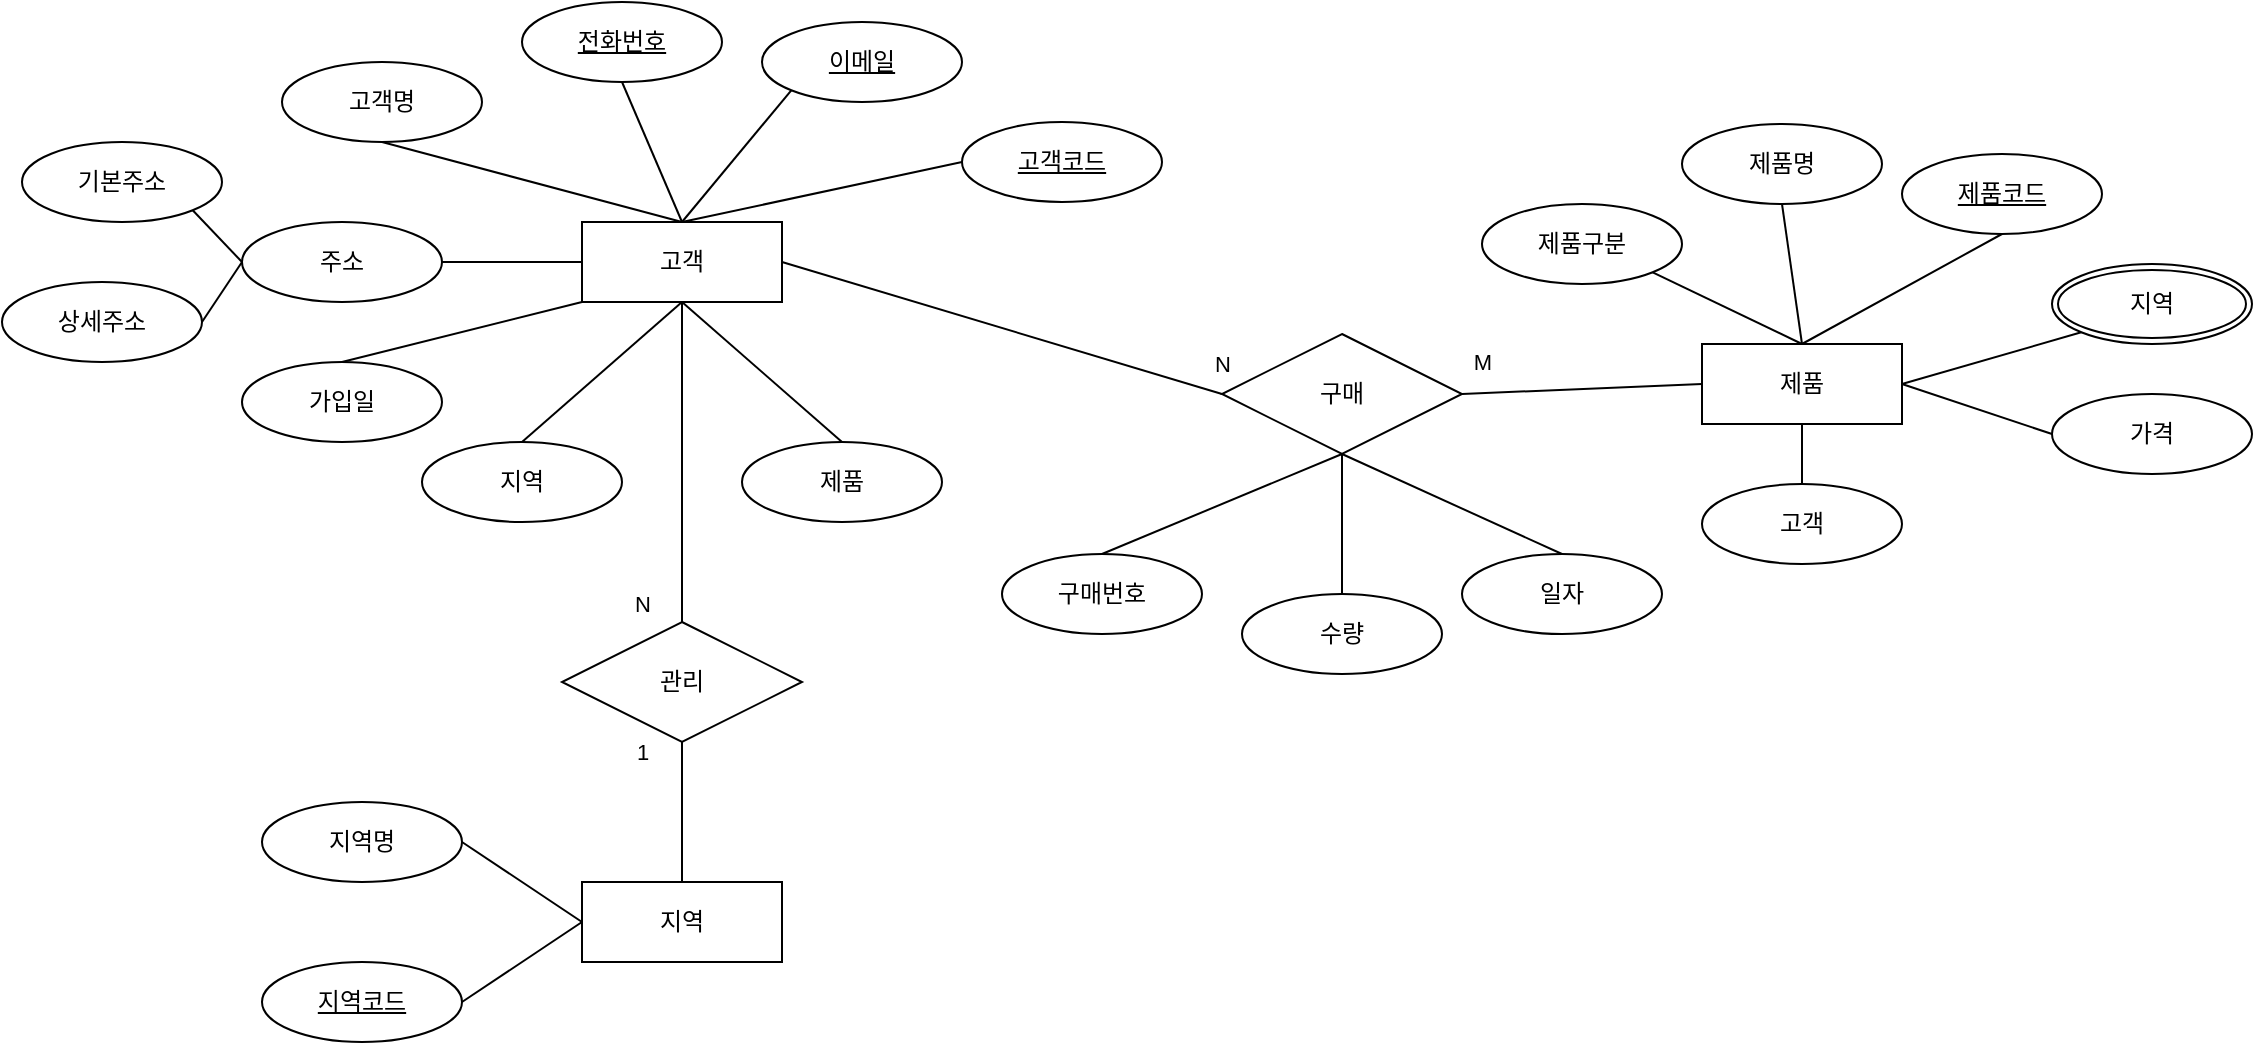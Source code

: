 <mxfile version="24.7.6">
  <diagram name="페이지-1" id="jwJPGnPMJkCj0M-X1ze6">
    <mxGraphModel dx="1242" dy="737" grid="1" gridSize="10" guides="1" tooltips="1" connect="1" arrows="1" fold="1" page="1" pageScale="1" pageWidth="827" pageHeight="1169" math="0" shadow="0">
      <root>
        <mxCell id="0" />
        <mxCell id="1" parent="0" />
        <mxCell id="rFQ0DIEKq46wTBlWbif5-1" value="고객" style="whiteSpace=wrap;html=1;align=center;" vertex="1" parent="1">
          <mxGeometry x="350" y="280" width="100" height="40" as="geometry" />
        </mxCell>
        <mxCell id="rFQ0DIEKq46wTBlWbif5-2" value="고객명" style="ellipse;whiteSpace=wrap;html=1;align=center;" vertex="1" parent="1">
          <mxGeometry x="200" y="200" width="100" height="40" as="geometry" />
        </mxCell>
        <mxCell id="rFQ0DIEKq46wTBlWbif5-6" value="" style="endArrow=none;html=1;rounded=0;exitX=0.5;exitY=1;exitDx=0;exitDy=0;entryX=0.5;entryY=0;entryDx=0;entryDy=0;" edge="1" parent="1" source="rFQ0DIEKq46wTBlWbif5-2" target="rFQ0DIEKq46wTBlWbif5-1">
          <mxGeometry relative="1" as="geometry">
            <mxPoint x="330" y="350" as="sourcePoint" />
            <mxPoint x="490" y="350" as="targetPoint" />
            <Array as="points" />
          </mxGeometry>
        </mxCell>
        <mxCell id="rFQ0DIEKq46wTBlWbif5-7" value="&lt;u&gt;전화번호&lt;/u&gt;" style="ellipse;whiteSpace=wrap;html=1;align=center;" vertex="1" parent="1">
          <mxGeometry x="320" y="170" width="100" height="40" as="geometry" />
        </mxCell>
        <mxCell id="rFQ0DIEKq46wTBlWbif5-8" value="" style="endArrow=none;html=1;rounded=0;exitX=0.5;exitY=1;exitDx=0;exitDy=0;entryX=0.5;entryY=0;entryDx=0;entryDy=0;" edge="1" parent="1" source="rFQ0DIEKq46wTBlWbif5-7" target="rFQ0DIEKq46wTBlWbif5-1">
          <mxGeometry relative="1" as="geometry">
            <mxPoint x="365" y="244" as="sourcePoint" />
            <mxPoint x="400" y="290" as="targetPoint" />
          </mxGeometry>
        </mxCell>
        <mxCell id="rFQ0DIEKq46wTBlWbif5-9" value="&lt;u&gt;이메일&lt;/u&gt;" style="ellipse;whiteSpace=wrap;html=1;align=center;" vertex="1" parent="1">
          <mxGeometry x="440" y="180" width="100" height="40" as="geometry" />
        </mxCell>
        <mxCell id="rFQ0DIEKq46wTBlWbif5-10" value="&lt;u&gt;고객코드&lt;/u&gt;" style="ellipse;whiteSpace=wrap;html=1;align=center;" vertex="1" parent="1">
          <mxGeometry x="540" y="230" width="100" height="40" as="geometry" />
        </mxCell>
        <mxCell id="rFQ0DIEKq46wTBlWbif5-11" value="주소" style="ellipse;whiteSpace=wrap;html=1;align=center;" vertex="1" parent="1">
          <mxGeometry x="180" y="280" width="100" height="40" as="geometry" />
        </mxCell>
        <mxCell id="rFQ0DIEKq46wTBlWbif5-12" value="기본주소" style="ellipse;whiteSpace=wrap;html=1;align=center;" vertex="1" parent="1">
          <mxGeometry x="70" y="240" width="100" height="40" as="geometry" />
        </mxCell>
        <mxCell id="rFQ0DIEKq46wTBlWbif5-13" value="상세주소" style="ellipse;whiteSpace=wrap;html=1;align=center;" vertex="1" parent="1">
          <mxGeometry x="60" y="310" width="100" height="40" as="geometry" />
        </mxCell>
        <mxCell id="rFQ0DIEKq46wTBlWbif5-14" value="가입일" style="ellipse;whiteSpace=wrap;html=1;align=center;" vertex="1" parent="1">
          <mxGeometry x="180" y="350" width="100" height="40" as="geometry" />
        </mxCell>
        <mxCell id="rFQ0DIEKq46wTBlWbif5-15" value="지역" style="ellipse;whiteSpace=wrap;html=1;align=center;" vertex="1" parent="1">
          <mxGeometry x="270" y="390" width="100" height="40" as="geometry" />
        </mxCell>
        <mxCell id="rFQ0DIEKq46wTBlWbif5-16" value="" style="endArrow=none;html=1;rounded=0;exitX=1;exitY=0.5;exitDx=0;exitDy=0;entryX=0;entryY=0.5;entryDx=0;entryDy=0;" edge="1" parent="1" source="rFQ0DIEKq46wTBlWbif5-11" target="rFQ0DIEKq46wTBlWbif5-1">
          <mxGeometry relative="1" as="geometry">
            <mxPoint x="300" y="340" as="sourcePoint" />
            <mxPoint x="380" y="380" as="targetPoint" />
            <Array as="points" />
          </mxGeometry>
        </mxCell>
        <mxCell id="rFQ0DIEKq46wTBlWbif5-17" value="" style="endArrow=none;html=1;rounded=0;exitX=1;exitY=1;exitDx=0;exitDy=0;entryX=0;entryY=0.5;entryDx=0;entryDy=0;" edge="1" parent="1" source="rFQ0DIEKq46wTBlWbif5-12" target="rFQ0DIEKq46wTBlWbif5-11">
          <mxGeometry relative="1" as="geometry">
            <mxPoint x="160" y="269.5" as="sourcePoint" />
            <mxPoint x="230" y="269.5" as="targetPoint" />
            <Array as="points" />
          </mxGeometry>
        </mxCell>
        <mxCell id="rFQ0DIEKq46wTBlWbif5-19" value="" style="endArrow=none;html=1;rounded=0;exitX=1;exitY=0.5;exitDx=0;exitDy=0;entryX=0;entryY=0.5;entryDx=0;entryDy=0;" edge="1" parent="1" source="rFQ0DIEKq46wTBlWbif5-13" target="rFQ0DIEKq46wTBlWbif5-11">
          <mxGeometry relative="1" as="geometry">
            <mxPoint x="165" y="284" as="sourcePoint" />
            <mxPoint x="190" y="310" as="targetPoint" />
            <Array as="points" />
          </mxGeometry>
        </mxCell>
        <mxCell id="rFQ0DIEKq46wTBlWbif5-20" value="" style="endArrow=none;html=1;rounded=0;exitX=0.5;exitY=0;exitDx=0;exitDy=0;entryX=0;entryY=1;entryDx=0;entryDy=0;" edge="1" parent="1" source="rFQ0DIEKq46wTBlWbif5-14" target="rFQ0DIEKq46wTBlWbif5-1">
          <mxGeometry relative="1" as="geometry">
            <mxPoint x="290" y="310" as="sourcePoint" />
            <mxPoint x="360" y="310" as="targetPoint" />
            <Array as="points" />
          </mxGeometry>
        </mxCell>
        <mxCell id="rFQ0DIEKq46wTBlWbif5-21" value="" style="endArrow=none;html=1;rounded=0;exitX=0;exitY=1;exitDx=0;exitDy=0;" edge="1" parent="1" source="rFQ0DIEKq46wTBlWbif5-9">
          <mxGeometry relative="1" as="geometry">
            <mxPoint x="470" y="250" as="sourcePoint" />
            <mxPoint x="400" y="280" as="targetPoint" />
          </mxGeometry>
        </mxCell>
        <mxCell id="rFQ0DIEKq46wTBlWbif5-22" value="" style="endArrow=none;html=1;rounded=0;exitX=0;exitY=0.5;exitDx=0;exitDy=0;" edge="1" parent="1" source="rFQ0DIEKq46wTBlWbif5-10">
          <mxGeometry relative="1" as="geometry">
            <mxPoint x="515" y="234" as="sourcePoint" />
            <mxPoint x="400" y="280" as="targetPoint" />
          </mxGeometry>
        </mxCell>
        <mxCell id="rFQ0DIEKq46wTBlWbif5-23" value="" style="endArrow=none;html=1;rounded=0;exitX=0.5;exitY=0;exitDx=0;exitDy=0;entryX=0.5;entryY=1;entryDx=0;entryDy=0;" edge="1" parent="1" source="rFQ0DIEKq46wTBlWbif5-15" target="rFQ0DIEKq46wTBlWbif5-1">
          <mxGeometry relative="1" as="geometry">
            <mxPoint x="290" y="380" as="sourcePoint" />
            <mxPoint x="360" y="330" as="targetPoint" />
            <Array as="points" />
          </mxGeometry>
        </mxCell>
        <mxCell id="rFQ0DIEKq46wTBlWbif5-24" value="지역" style="whiteSpace=wrap;html=1;align=center;" vertex="1" parent="1">
          <mxGeometry x="350" y="610" width="100" height="40" as="geometry" />
        </mxCell>
        <mxCell id="rFQ0DIEKq46wTBlWbif5-25" value="지역명" style="ellipse;whiteSpace=wrap;html=1;align=center;" vertex="1" parent="1">
          <mxGeometry x="190" y="570" width="100" height="40" as="geometry" />
        </mxCell>
        <mxCell id="rFQ0DIEKq46wTBlWbif5-27" value="&lt;u&gt;지역코드&lt;/u&gt;" style="ellipse;whiteSpace=wrap;html=1;align=center;" vertex="1" parent="1">
          <mxGeometry x="190" y="650" width="100" height="40" as="geometry" />
        </mxCell>
        <mxCell id="rFQ0DIEKq46wTBlWbif5-28" value="" style="endArrow=none;html=1;rounded=0;exitX=0;exitY=0.5;exitDx=0;exitDy=0;entryX=1;entryY=0.5;entryDx=0;entryDy=0;" edge="1" parent="1" source="rFQ0DIEKq46wTBlWbif5-24" target="rFQ0DIEKq46wTBlWbif5-25">
          <mxGeometry relative="1" as="geometry">
            <mxPoint x="300" y="635" as="sourcePoint" />
            <mxPoint x="300" y="575" as="targetPoint" />
            <Array as="points" />
          </mxGeometry>
        </mxCell>
        <mxCell id="rFQ0DIEKq46wTBlWbif5-29" value="" style="endArrow=none;html=1;rounded=0;exitX=0;exitY=0.5;exitDx=0;exitDy=0;entryX=1;entryY=0.5;entryDx=0;entryDy=0;" edge="1" parent="1" source="rFQ0DIEKq46wTBlWbif5-24" target="rFQ0DIEKq46wTBlWbif5-27">
          <mxGeometry relative="1" as="geometry">
            <mxPoint x="410" y="645" as="sourcePoint" />
            <mxPoint x="300" y="600" as="targetPoint" />
            <Array as="points" />
          </mxGeometry>
        </mxCell>
        <mxCell id="rFQ0DIEKq46wTBlWbif5-33" value="제품" style="whiteSpace=wrap;html=1;align=center;" vertex="1" parent="1">
          <mxGeometry x="910" y="341" width="100" height="40" as="geometry" />
        </mxCell>
        <mxCell id="rFQ0DIEKq46wTBlWbif5-34" value="&lt;u&gt;제품코드&lt;/u&gt;" style="ellipse;whiteSpace=wrap;html=1;align=center;" vertex="1" parent="1">
          <mxGeometry x="1010" y="246" width="100" height="40" as="geometry" />
        </mxCell>
        <mxCell id="rFQ0DIEKq46wTBlWbif5-35" value="제품명" style="ellipse;whiteSpace=wrap;html=1;align=center;" vertex="1" parent="1">
          <mxGeometry x="900" y="231" width="100" height="40" as="geometry" />
        </mxCell>
        <mxCell id="rFQ0DIEKq46wTBlWbif5-36" value="" style="endArrow=none;html=1;rounded=0;exitX=0.5;exitY=0;exitDx=0;exitDy=0;entryX=0.5;entryY=1;entryDx=0;entryDy=0;" edge="1" parent="1" source="rFQ0DIEKq46wTBlWbif5-33" target="rFQ0DIEKq46wTBlWbif5-34">
          <mxGeometry relative="1" as="geometry">
            <mxPoint x="910" y="351" as="sourcePoint" />
            <mxPoint x="910" y="291" as="targetPoint" />
            <Array as="points" />
          </mxGeometry>
        </mxCell>
        <mxCell id="rFQ0DIEKq46wTBlWbif5-37" value="" style="endArrow=none;html=1;rounded=0;entryX=0.5;entryY=1;entryDx=0;entryDy=0;exitX=0.5;exitY=0;exitDx=0;exitDy=0;" edge="1" parent="1" source="rFQ0DIEKq46wTBlWbif5-33" target="rFQ0DIEKq46wTBlWbif5-35">
          <mxGeometry relative="1" as="geometry">
            <mxPoint x="1010" y="321" as="sourcePoint" />
            <mxPoint x="910" y="316" as="targetPoint" />
            <Array as="points" />
          </mxGeometry>
        </mxCell>
        <mxCell id="rFQ0DIEKq46wTBlWbif5-38" value="제품구분" style="ellipse;whiteSpace=wrap;html=1;align=center;" vertex="1" parent="1">
          <mxGeometry x="800" y="271" width="100" height="40" as="geometry" />
        </mxCell>
        <mxCell id="rFQ0DIEKq46wTBlWbif5-39" value="" style="endArrow=none;html=1;rounded=0;entryX=1;entryY=1;entryDx=0;entryDy=0;exitX=0.5;exitY=0;exitDx=0;exitDy=0;" edge="1" parent="1" source="rFQ0DIEKq46wTBlWbif5-33" target="rFQ0DIEKq46wTBlWbif5-38">
          <mxGeometry relative="1" as="geometry">
            <mxPoint x="1020" y="336" as="sourcePoint" />
            <mxPoint x="950" y="281" as="targetPoint" />
            <Array as="points" />
          </mxGeometry>
        </mxCell>
        <mxCell id="rFQ0DIEKq46wTBlWbif5-40" value="지역" style="ellipse;shape=doubleEllipse;margin=3;whiteSpace=wrap;html=1;align=center;" vertex="1" parent="1">
          <mxGeometry x="1085" y="301" width="100" height="40" as="geometry" />
        </mxCell>
        <mxCell id="rFQ0DIEKq46wTBlWbif5-41" value="" style="endArrow=none;html=1;rounded=0;exitX=1;exitY=0.5;exitDx=0;exitDy=0;entryX=0;entryY=1;entryDx=0;entryDy=0;" edge="1" parent="1" source="rFQ0DIEKq46wTBlWbif5-33" target="rFQ0DIEKq46wTBlWbif5-40">
          <mxGeometry relative="1" as="geometry">
            <mxPoint x="970" y="351" as="sourcePoint" />
            <mxPoint x="1070" y="281" as="targetPoint" />
            <Array as="points" />
          </mxGeometry>
        </mxCell>
        <mxCell id="rFQ0DIEKq46wTBlWbif5-42" value="가격" style="ellipse;whiteSpace=wrap;html=1;align=center;" vertex="1" parent="1">
          <mxGeometry x="1085" y="366" width="100" height="40" as="geometry" />
        </mxCell>
        <mxCell id="rFQ0DIEKq46wTBlWbif5-43" value="" style="endArrow=none;html=1;rounded=0;entryX=0;entryY=0.5;entryDx=0;entryDy=0;exitX=1;exitY=0.5;exitDx=0;exitDy=0;" edge="1" parent="1" source="rFQ0DIEKq46wTBlWbif5-33" target="rFQ0DIEKq46wTBlWbif5-42">
          <mxGeometry relative="1" as="geometry">
            <mxPoint x="1015" y="366" as="sourcePoint" />
            <mxPoint x="1110" y="345" as="targetPoint" />
            <Array as="points" />
          </mxGeometry>
        </mxCell>
        <mxCell id="rFQ0DIEKq46wTBlWbif5-45" value="관리" style="shape=rhombus;perimeter=rhombusPerimeter;whiteSpace=wrap;html=1;align=center;" vertex="1" parent="1">
          <mxGeometry x="340" y="480" width="120" height="60" as="geometry" />
        </mxCell>
        <mxCell id="rFQ0DIEKq46wTBlWbif5-46" value="제품" style="ellipse;whiteSpace=wrap;html=1;align=center;" vertex="1" parent="1">
          <mxGeometry x="430" y="390" width="100" height="40" as="geometry" />
        </mxCell>
        <mxCell id="rFQ0DIEKq46wTBlWbif5-47" value="고객" style="ellipse;whiteSpace=wrap;html=1;align=center;" vertex="1" parent="1">
          <mxGeometry x="910" y="411" width="100" height="40" as="geometry" />
        </mxCell>
        <mxCell id="rFQ0DIEKq46wTBlWbif5-48" value="" style="endArrow=none;html=1;rounded=0;entryX=0.5;entryY=0;entryDx=0;entryDy=0;exitX=0.5;exitY=1;exitDx=0;exitDy=0;" edge="1" parent="1" source="rFQ0DIEKq46wTBlWbif5-33" target="rFQ0DIEKq46wTBlWbif5-47">
          <mxGeometry relative="1" as="geometry">
            <mxPoint x="1020" y="371" as="sourcePoint" />
            <mxPoint x="1095" y="396" as="targetPoint" />
            <Array as="points" />
          </mxGeometry>
        </mxCell>
        <mxCell id="rFQ0DIEKq46wTBlWbif5-49" value="" style="endArrow=none;html=1;rounded=0;exitX=0.5;exitY=0;exitDx=0;exitDy=0;entryX=0.5;entryY=1;entryDx=0;entryDy=0;" edge="1" parent="1" source="rFQ0DIEKq46wTBlWbif5-46" target="rFQ0DIEKq46wTBlWbif5-1">
          <mxGeometry relative="1" as="geometry">
            <mxPoint x="330" y="400" as="sourcePoint" />
            <mxPoint x="410" y="330" as="targetPoint" />
            <Array as="points" />
          </mxGeometry>
        </mxCell>
        <mxCell id="rFQ0DIEKq46wTBlWbif5-50" value="" style="endArrow=none;html=1;rounded=0;exitX=0.5;exitY=0;exitDx=0;exitDy=0;entryX=0.5;entryY=1;entryDx=0;entryDy=0;" edge="1" parent="1" source="rFQ0DIEKq46wTBlWbif5-24" target="rFQ0DIEKq46wTBlWbif5-45">
          <mxGeometry relative="1" as="geometry">
            <mxPoint x="330" y="400" as="sourcePoint" />
            <mxPoint x="320" y="580" as="targetPoint" />
            <Array as="points" />
          </mxGeometry>
        </mxCell>
        <mxCell id="rFQ0DIEKq46wTBlWbif5-51" value="" style="endArrow=none;html=1;rounded=0;exitX=0.5;exitY=0;exitDx=0;exitDy=0;entryX=0.5;entryY=1;entryDx=0;entryDy=0;" edge="1" parent="1" source="rFQ0DIEKq46wTBlWbif5-45" target="rFQ0DIEKq46wTBlWbif5-1">
          <mxGeometry relative="1" as="geometry">
            <mxPoint x="320" y="520" as="sourcePoint" />
            <mxPoint x="370" y="382" as="targetPoint" />
            <Array as="points" />
          </mxGeometry>
        </mxCell>
        <mxCell id="rFQ0DIEKq46wTBlWbif5-54" value="N" style="edgeLabel;html=1;align=center;verticalAlign=middle;resizable=0;points=[];" vertex="1" connectable="0" parent="rFQ0DIEKq46wTBlWbif5-51">
          <mxGeometry x="-0.469" relative="1" as="geometry">
            <mxPoint x="-20" y="33" as="offset" />
          </mxGeometry>
        </mxCell>
        <mxCell id="rFQ0DIEKq46wTBlWbif5-55" value="1" style="edgeLabel;html=1;align=center;verticalAlign=middle;resizable=0;points=[];" vertex="1" connectable="0" parent="1">
          <mxGeometry x="380" y="545" as="geometry" />
        </mxCell>
        <mxCell id="rFQ0DIEKq46wTBlWbif5-59" value="구매" style="shape=rhombus;perimeter=rhombusPerimeter;whiteSpace=wrap;html=1;align=center;" vertex="1" parent="1">
          <mxGeometry x="670" y="336" width="120" height="60" as="geometry" />
        </mxCell>
        <mxCell id="rFQ0DIEKq46wTBlWbif5-60" value="" style="endArrow=none;html=1;rounded=0;exitX=0;exitY=0.5;exitDx=0;exitDy=0;entryX=1;entryY=0.5;entryDx=0;entryDy=0;" edge="1" parent="1" target="rFQ0DIEKq46wTBlWbif5-59" source="rFQ0DIEKq46wTBlWbif5-33">
          <mxGeometry relative="1" as="geometry">
            <mxPoint x="620" y="541" as="sourcePoint" />
            <mxPoint x="540" y="511" as="targetPoint" />
            <Array as="points" />
          </mxGeometry>
        </mxCell>
        <mxCell id="rFQ0DIEKq46wTBlWbif5-61" value="" style="endArrow=none;html=1;rounded=0;exitX=0;exitY=0.5;exitDx=0;exitDy=0;entryX=1;entryY=0.5;entryDx=0;entryDy=0;" edge="1" parent="1" source="rFQ0DIEKq46wTBlWbif5-59" target="rFQ0DIEKq46wTBlWbif5-1">
          <mxGeometry relative="1" as="geometry">
            <mxPoint x="480" y="530" as="sourcePoint" />
            <mxPoint x="560" y="330" as="targetPoint" />
            <Array as="points" />
          </mxGeometry>
        </mxCell>
        <mxCell id="rFQ0DIEKq46wTBlWbif5-62" value="N" style="edgeLabel;html=1;align=center;verticalAlign=middle;resizable=0;points=[];" vertex="1" connectable="0" parent="rFQ0DIEKq46wTBlWbif5-61">
          <mxGeometry x="-0.469" relative="1" as="geometry">
            <mxPoint x="58" y="2" as="offset" />
          </mxGeometry>
        </mxCell>
        <mxCell id="rFQ0DIEKq46wTBlWbif5-63" value="M" style="edgeLabel;html=1;align=center;verticalAlign=middle;resizable=0;points=[];" vertex="1" connectable="0" parent="1">
          <mxGeometry x="800" y="351" as="geometry">
            <mxPoint y="-1" as="offset" />
          </mxGeometry>
        </mxCell>
        <mxCell id="rFQ0DIEKq46wTBlWbif5-64" value="구매번호" style="ellipse;whiteSpace=wrap;html=1;align=center;" vertex="1" parent="1">
          <mxGeometry x="560" y="446" width="100" height="40" as="geometry" />
        </mxCell>
        <mxCell id="rFQ0DIEKq46wTBlWbif5-65" value="수량" style="ellipse;whiteSpace=wrap;html=1;align=center;" vertex="1" parent="1">
          <mxGeometry x="680" y="466" width="100" height="40" as="geometry" />
        </mxCell>
        <mxCell id="rFQ0DIEKq46wTBlWbif5-66" value="일자" style="ellipse;whiteSpace=wrap;html=1;align=center;" vertex="1" parent="1">
          <mxGeometry x="790" y="446" width="100" height="40" as="geometry" />
        </mxCell>
        <mxCell id="rFQ0DIEKq46wTBlWbif5-67" value="" style="endArrow=none;html=1;rounded=0;entryX=0.5;entryY=0;entryDx=0;entryDy=0;exitX=0.5;exitY=1;exitDx=0;exitDy=0;" edge="1" parent="1" source="rFQ0DIEKq46wTBlWbif5-59" target="rFQ0DIEKq46wTBlWbif5-65">
          <mxGeometry relative="1" as="geometry">
            <mxPoint x="740" y="411" as="sourcePoint" />
            <mxPoint x="740" y="441" as="targetPoint" />
            <Array as="points" />
          </mxGeometry>
        </mxCell>
        <mxCell id="rFQ0DIEKq46wTBlWbif5-68" value="" style="endArrow=none;html=1;rounded=0;entryX=0.5;entryY=0;entryDx=0;entryDy=0;exitX=0.5;exitY=1;exitDx=0;exitDy=0;" edge="1" parent="1" source="rFQ0DIEKq46wTBlWbif5-59" target="rFQ0DIEKq46wTBlWbif5-66">
          <mxGeometry relative="1" as="geometry">
            <mxPoint x="730" y="401" as="sourcePoint" />
            <mxPoint x="740" y="496" as="targetPoint" />
            <Array as="points" />
          </mxGeometry>
        </mxCell>
        <mxCell id="rFQ0DIEKq46wTBlWbif5-69" value="" style="endArrow=none;html=1;rounded=0;entryX=0.5;entryY=0;entryDx=0;entryDy=0;exitX=0.5;exitY=1;exitDx=0;exitDy=0;" edge="1" parent="1" source="rFQ0DIEKq46wTBlWbif5-59" target="rFQ0DIEKq46wTBlWbif5-64">
          <mxGeometry relative="1" as="geometry">
            <mxPoint x="740" y="406" as="sourcePoint" />
            <mxPoint x="850" y="496" as="targetPoint" />
            <Array as="points" />
          </mxGeometry>
        </mxCell>
      </root>
    </mxGraphModel>
  </diagram>
</mxfile>
